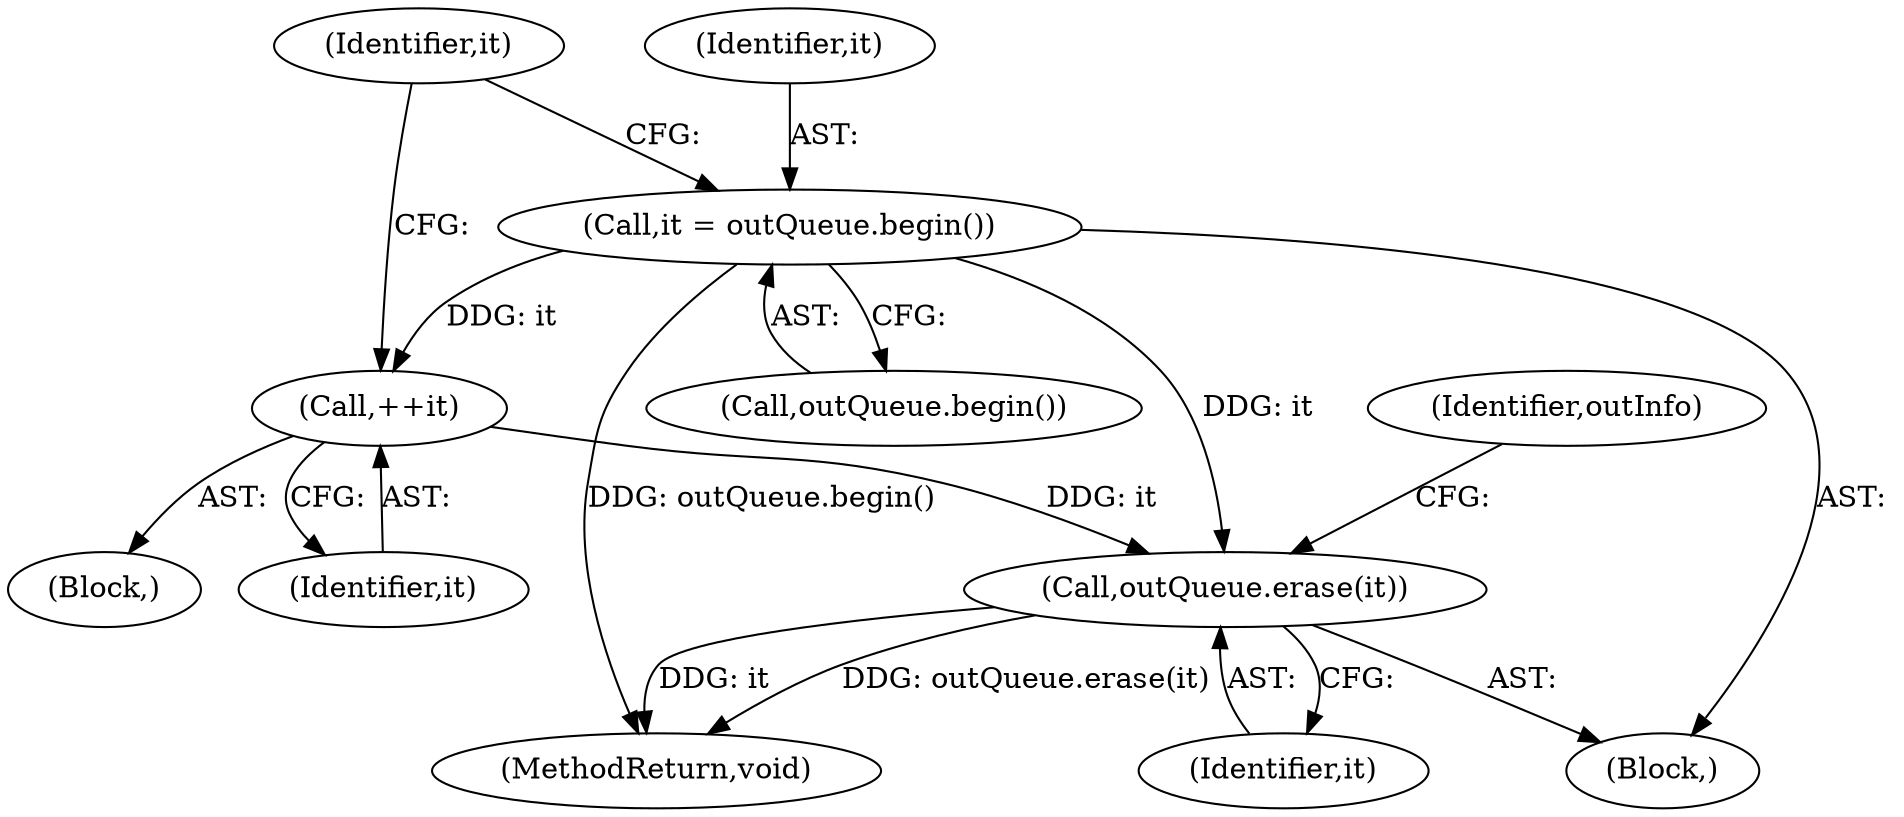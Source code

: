 digraph "0_Android_c48ef757cc50906e8726a3bebc3b60716292cdba@pointer" {
"1000693" [label="(Call,++it)"];
"1000682" [label="(Call,it = outQueue.begin())"];
"1000705" [label="(Call,outQueue.erase(it))"];
"1000693" [label="(Call,++it)"];
"1000692" [label="(Block,)"];
"1000684" [label="(Call,outQueue.begin())"];
"1000705" [label="(Call,outQueue.erase(it))"];
"1000706" [label="(Identifier,it)"];
"1000708" [label="(Identifier,outInfo)"];
"1000129" [label="(Block,)"];
"1000694" [label="(Identifier,it)"];
"1000689" [label="(Identifier,it)"];
"1000683" [label="(Identifier,it)"];
"1000682" [label="(Call,it = outQueue.begin())"];
"1000717" [label="(MethodReturn,void)"];
"1000693" -> "1000692"  [label="AST: "];
"1000693" -> "1000694"  [label="CFG: "];
"1000694" -> "1000693"  [label="AST: "];
"1000689" -> "1000693"  [label="CFG: "];
"1000682" -> "1000693"  [label="DDG: it"];
"1000693" -> "1000705"  [label="DDG: it"];
"1000682" -> "1000129"  [label="AST: "];
"1000682" -> "1000684"  [label="CFG: "];
"1000683" -> "1000682"  [label="AST: "];
"1000684" -> "1000682"  [label="AST: "];
"1000689" -> "1000682"  [label="CFG: "];
"1000682" -> "1000717"  [label="DDG: outQueue.begin()"];
"1000682" -> "1000705"  [label="DDG: it"];
"1000705" -> "1000129"  [label="AST: "];
"1000705" -> "1000706"  [label="CFG: "];
"1000706" -> "1000705"  [label="AST: "];
"1000708" -> "1000705"  [label="CFG: "];
"1000705" -> "1000717"  [label="DDG: it"];
"1000705" -> "1000717"  [label="DDG: outQueue.erase(it)"];
}
